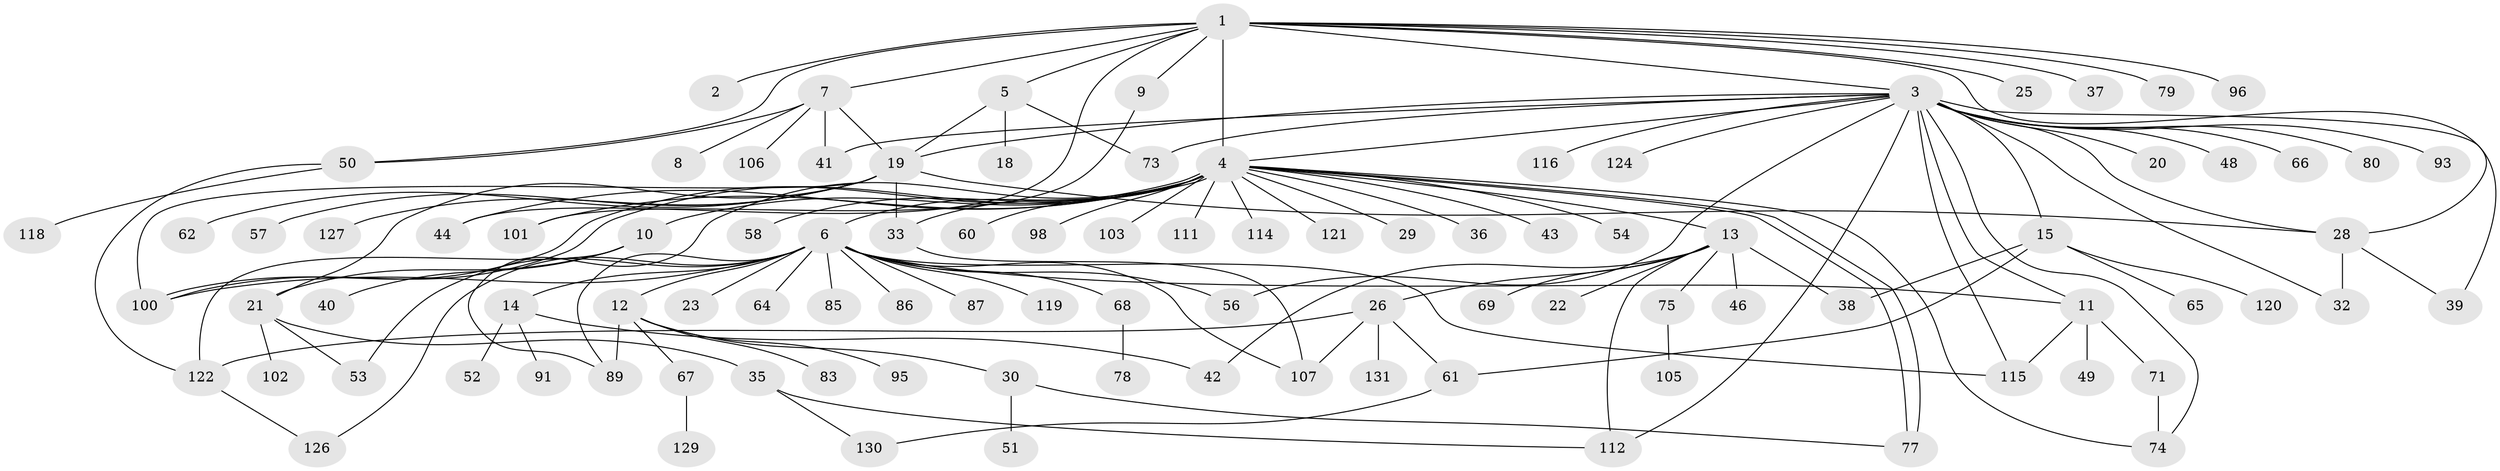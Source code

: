 // original degree distribution, {14: 0.007575757575757576, 1: 0.4696969696969697, 20: 0.015151515151515152, 4: 0.09090909090909091, 18: 0.007575757575757576, 5: 0.03787878787878788, 3: 0.09090909090909091, 7: 0.007575757575757576, 8: 0.015151515151515152, 2: 0.24242424242424243, 10: 0.007575757575757576, 6: 0.007575757575757576}
// Generated by graph-tools (version 1.1) at 2025/41/03/06/25 10:41:45]
// undirected, 99 vertices, 137 edges
graph export_dot {
graph [start="1"]
  node [color=gray90,style=filled];
  1 [super="+16"];
  2;
  3 [super="+45"];
  4 [super="+31"];
  5;
  6 [super="+128"];
  7 [super="+24"];
  8;
  9 [super="+47"];
  10;
  11 [super="+55"];
  12 [super="+82"];
  13 [super="+17"];
  14;
  15 [super="+59"];
  18 [super="+76"];
  19 [super="+113"];
  20;
  21 [super="+27"];
  22;
  23;
  25 [super="+34"];
  26;
  28;
  29;
  30;
  32 [super="+70"];
  33 [super="+72"];
  35 [super="+63"];
  36 [super="+94"];
  37;
  38 [super="+92"];
  39;
  40;
  41 [super="+110"];
  42;
  43;
  44;
  46;
  48;
  49 [super="+84"];
  50 [super="+99"];
  51;
  52;
  53 [super="+117"];
  54;
  56;
  57;
  58;
  60;
  61;
  62;
  64;
  65;
  66;
  67;
  68;
  69 [super="+88"];
  71;
  73;
  74 [super="+104"];
  75 [super="+90"];
  77 [super="+108"];
  78;
  79 [super="+81"];
  80;
  83;
  85;
  86;
  87;
  89 [super="+97"];
  91;
  93;
  95;
  96;
  98;
  100;
  101 [super="+109"];
  102;
  103;
  105;
  106;
  107 [super="+132"];
  111;
  112;
  114 [super="+123"];
  115;
  116;
  118;
  119;
  120;
  121;
  122 [super="+125"];
  124;
  126;
  127;
  129;
  130;
  131;
  1 -- 2;
  1 -- 3;
  1 -- 5;
  1 -- 7;
  1 -- 9;
  1 -- 25;
  1 -- 28;
  1 -- 37;
  1 -- 44;
  1 -- 50;
  1 -- 79;
  1 -- 96;
  1 -- 4;
  3 -- 4 [weight=2];
  3 -- 11;
  3 -- 15;
  3 -- 19;
  3 -- 20;
  3 -- 28;
  3 -- 32;
  3 -- 39;
  3 -- 48;
  3 -- 66;
  3 -- 73;
  3 -- 74;
  3 -- 80;
  3 -- 93;
  3 -- 112;
  3 -- 115;
  3 -- 116;
  3 -- 56;
  3 -- 41;
  3 -- 124;
  4 -- 6;
  4 -- 10;
  4 -- 13;
  4 -- 29;
  4 -- 33;
  4 -- 43;
  4 -- 44;
  4 -- 54;
  4 -- 58;
  4 -- 74;
  4 -- 77;
  4 -- 77;
  4 -- 89;
  4 -- 100;
  4 -- 100;
  4 -- 103;
  4 -- 114;
  4 -- 121;
  4 -- 98;
  4 -- 36;
  4 -- 111;
  4 -- 60;
  4 -- 101;
  5 -- 18;
  5 -- 19;
  5 -- 73;
  6 -- 11;
  6 -- 12 [weight=2];
  6 -- 14;
  6 -- 23;
  6 -- 53;
  6 -- 56;
  6 -- 64;
  6 -- 68;
  6 -- 85;
  6 -- 86;
  6 -- 87;
  6 -- 89;
  6 -- 115;
  6 -- 119;
  6 -- 126;
  6 -- 100;
  6 -- 107;
  7 -- 8;
  7 -- 41;
  7 -- 106;
  7 -- 50;
  7 -- 19;
  9 -- 101;
  10 -- 21;
  10 -- 40;
  10 -- 122;
  11 -- 49;
  11 -- 71;
  11 -- 115;
  12 -- 30;
  12 -- 67;
  12 -- 83;
  12 -- 89;
  12 -- 95;
  13 -- 75;
  13 -- 69;
  13 -- 42;
  13 -- 46;
  13 -- 112;
  13 -- 22;
  13 -- 26;
  13 -- 38;
  14 -- 42;
  14 -- 52;
  14 -- 91;
  15 -- 38;
  15 -- 61;
  15 -- 120;
  15 -- 65;
  19 -- 21;
  19 -- 57;
  19 -- 62;
  19 -- 100;
  19 -- 127;
  19 -- 28;
  19 -- 33;
  21 -- 35;
  21 -- 102;
  21 -- 53;
  26 -- 61;
  26 -- 131;
  26 -- 122;
  26 -- 107;
  28 -- 39;
  28 -- 32;
  30 -- 51;
  30 -- 77;
  33 -- 107;
  35 -- 112;
  35 -- 130;
  50 -- 118;
  50 -- 122;
  61 -- 130;
  67 -- 129;
  68 -- 78;
  71 -- 74;
  75 -- 105;
  122 -- 126;
}
